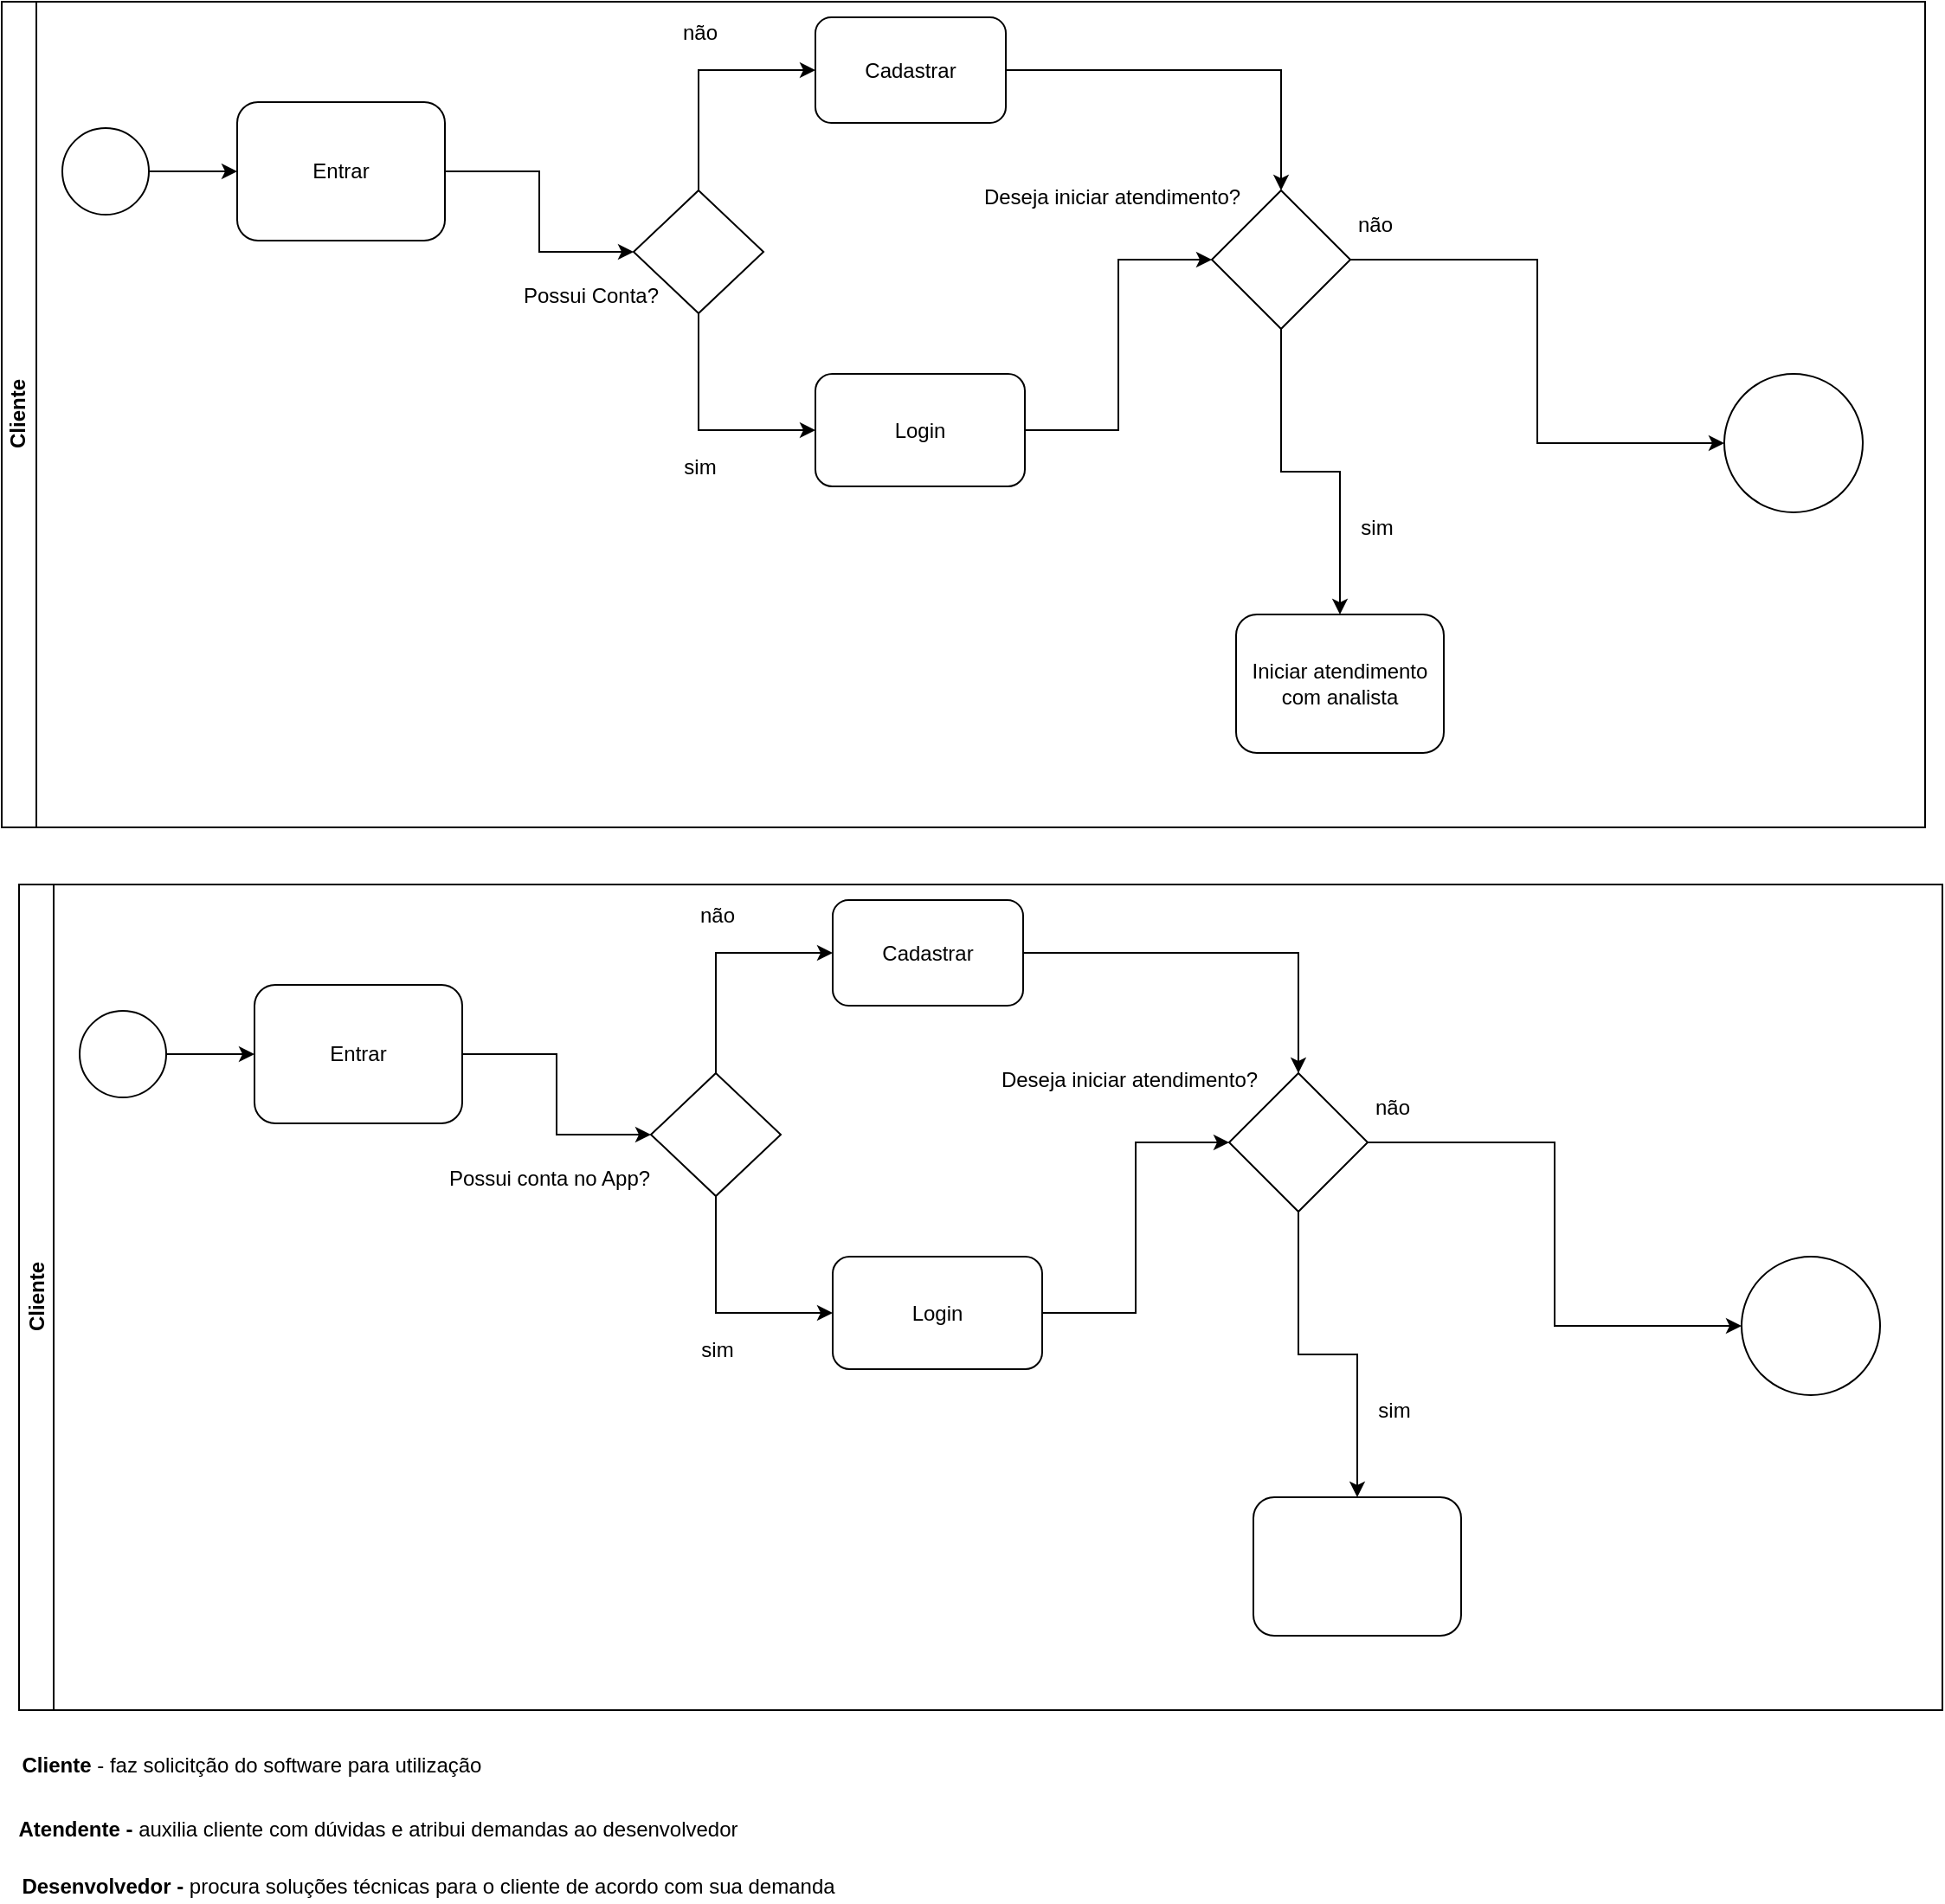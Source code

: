<mxfile version="14.5.7" type="device" pages="2"><diagram id="prtHgNgQTEPvFCAcTncT" name="Diagrama - Fluxo de Negócios [Em Desenvolvimento]"><mxGraphModel dx="1022" dy="403" grid="0" gridSize="10" guides="1" tooltips="1" connect="1" arrows="1" fold="1" page="1" pageScale="1" pageWidth="827" pageHeight="1169" math="0" shadow="0"><root><mxCell id="0"/><mxCell id="1" parent="0"/><mxCell id="TJ3QY4TWC96f9NQXrMRb-10" value="Cliente" style="swimlane;html=1;horizontal=0;startSize=20;" parent="1" vertex="1"><mxGeometry x="29" y="10" width="1111" height="477" as="geometry"/></mxCell><mxCell id="TJ3QY4TWC96f9NQXrMRb-11" style="edgeStyle=orthogonalEdgeStyle;rounded=0;orthogonalLoop=1;jettySize=auto;html=1;exitX=1;exitY=0.5;exitDx=0;exitDy=0;entryX=0;entryY=0.5;entryDx=0;entryDy=0;" parent="TJ3QY4TWC96f9NQXrMRb-10" source="TJ3QY4TWC96f9NQXrMRb-12" target="TJ3QY4TWC96f9NQXrMRb-14" edge="1"><mxGeometry relative="1" as="geometry"/></mxCell><mxCell id="TJ3QY4TWC96f9NQXrMRb-12" value="" style="shape=mxgraph.bpmn.shape;html=1;verticalLabelPosition=bottom;labelBackgroundColor=#ffffff;verticalAlign=top;align=center;perimeter=ellipsePerimeter;outlineConnect=0;outline=standard;symbol=general;" parent="TJ3QY4TWC96f9NQXrMRb-10" vertex="1"><mxGeometry x="35" y="73" width="50" height="50" as="geometry"/></mxCell><mxCell id="TJ3QY4TWC96f9NQXrMRb-13" style="edgeStyle=orthogonalEdgeStyle;rounded=0;orthogonalLoop=1;jettySize=auto;html=1;exitX=1;exitY=0.5;exitDx=0;exitDy=0;entryX=0;entryY=0.5;entryDx=0;entryDy=0;" parent="TJ3QY4TWC96f9NQXrMRb-10" source="TJ3QY4TWC96f9NQXrMRb-14" target="TJ3QY4TWC96f9NQXrMRb-17" edge="1"><mxGeometry relative="1" as="geometry"/></mxCell><mxCell id="TJ3QY4TWC96f9NQXrMRb-14" value="Entrar" style="shape=ext;rounded=1;html=1;whiteSpace=wrap;" parent="TJ3QY4TWC96f9NQXrMRb-10" vertex="1"><mxGeometry x="136" y="58" width="120" height="80" as="geometry"/></mxCell><mxCell id="TJ3QY4TWC96f9NQXrMRb-15" style="edgeStyle=orthogonalEdgeStyle;rounded=0;orthogonalLoop=1;jettySize=auto;html=1;exitX=0.5;exitY=0;exitDx=0;exitDy=0;entryX=0;entryY=0.5;entryDx=0;entryDy=0;" parent="TJ3QY4TWC96f9NQXrMRb-10" source="TJ3QY4TWC96f9NQXrMRb-17" target="TJ3QY4TWC96f9NQXrMRb-21" edge="1"><mxGeometry relative="1" as="geometry"/></mxCell><mxCell id="TJ3QY4TWC96f9NQXrMRb-16" style="edgeStyle=orthogonalEdgeStyle;rounded=0;orthogonalLoop=1;jettySize=auto;html=1;exitX=0.5;exitY=1;exitDx=0;exitDy=0;entryX=0;entryY=0.5;entryDx=0;entryDy=0;" parent="TJ3QY4TWC96f9NQXrMRb-10" source="TJ3QY4TWC96f9NQXrMRb-17" target="TJ3QY4TWC96f9NQXrMRb-19" edge="1"><mxGeometry relative="1" as="geometry"/></mxCell><mxCell id="TJ3QY4TWC96f9NQXrMRb-17" value="" style="rhombus;whiteSpace=wrap;html=1;" parent="TJ3QY4TWC96f9NQXrMRb-10" vertex="1"><mxGeometry x="365" y="109" width="75" height="71" as="geometry"/></mxCell><mxCell id="TJ3QY4TWC96f9NQXrMRb-18" style="edgeStyle=orthogonalEdgeStyle;rounded=0;orthogonalLoop=1;jettySize=auto;html=1;exitX=1;exitY=0.5;exitDx=0;exitDy=0;entryX=0;entryY=0.5;entryDx=0;entryDy=0;" parent="TJ3QY4TWC96f9NQXrMRb-10" source="TJ3QY4TWC96f9NQXrMRb-19" target="TJ3QY4TWC96f9NQXrMRb-27" edge="1"><mxGeometry relative="1" as="geometry"/></mxCell><mxCell id="TJ3QY4TWC96f9NQXrMRb-19" value="Login" style="shape=ext;rounded=1;html=1;whiteSpace=wrap;" parent="TJ3QY4TWC96f9NQXrMRb-10" vertex="1"><mxGeometry x="470" y="215" width="121" height="65" as="geometry"/></mxCell><mxCell id="TJ3QY4TWC96f9NQXrMRb-20" style="edgeStyle=orthogonalEdgeStyle;rounded=0;orthogonalLoop=1;jettySize=auto;html=1;exitX=1;exitY=0.5;exitDx=0;exitDy=0;entryX=0.5;entryY=0;entryDx=0;entryDy=0;" parent="TJ3QY4TWC96f9NQXrMRb-10" source="TJ3QY4TWC96f9NQXrMRb-21" target="TJ3QY4TWC96f9NQXrMRb-27" edge="1"><mxGeometry relative="1" as="geometry"><mxPoint x="713" y="53" as="targetPoint"/></mxGeometry></mxCell><mxCell id="TJ3QY4TWC96f9NQXrMRb-21" value="Cadastrar" style="shape=ext;rounded=1;html=1;whiteSpace=wrap;" parent="TJ3QY4TWC96f9NQXrMRb-10" vertex="1"><mxGeometry x="470" y="9" width="110" height="61" as="geometry"/></mxCell><mxCell id="TJ3QY4TWC96f9NQXrMRb-22" value="Possui Conta?" style="text;html=1;align=center;verticalAlign=middle;resizable=0;points=[];autosize=1;" parent="TJ3QY4TWC96f9NQXrMRb-10" vertex="1"><mxGeometry x="295" y="160" width="90" height="20" as="geometry"/></mxCell><mxCell id="TJ3QY4TWC96f9NQXrMRb-23" value="sim" style="text;html=1;align=center;verticalAlign=middle;resizable=0;points=[];autosize=1;" parent="TJ3QY4TWC96f9NQXrMRb-10" vertex="1"><mxGeometry x="388" y="260" width="29" height="18" as="geometry"/></mxCell><mxCell id="TJ3QY4TWC96f9NQXrMRb-24" value="não" style="text;html=1;align=center;verticalAlign=middle;resizable=0;points=[];autosize=1;" parent="TJ3QY4TWC96f9NQXrMRb-10" vertex="1"><mxGeometry x="388" y="9" width="30" height="18" as="geometry"/></mxCell><mxCell id="TJ3QY4TWC96f9NQXrMRb-25" style="edgeStyle=orthogonalEdgeStyle;rounded=0;orthogonalLoop=1;jettySize=auto;html=1;exitX=1;exitY=0.5;exitDx=0;exitDy=0;entryX=0;entryY=0.5;entryDx=0;entryDy=0;" parent="TJ3QY4TWC96f9NQXrMRb-10" source="TJ3QY4TWC96f9NQXrMRb-27" target="TJ3QY4TWC96f9NQXrMRb-29" edge="1"><mxGeometry relative="1" as="geometry"/></mxCell><mxCell id="TJ3QY4TWC96f9NQXrMRb-26" style="edgeStyle=orthogonalEdgeStyle;rounded=0;orthogonalLoop=1;jettySize=auto;html=1;exitX=0.5;exitY=1;exitDx=0;exitDy=0;entryX=0.5;entryY=0;entryDx=0;entryDy=0;" parent="TJ3QY4TWC96f9NQXrMRb-10" source="TJ3QY4TWC96f9NQXrMRb-27" target="TJ3QY4TWC96f9NQXrMRb-32" edge="1"><mxGeometry relative="1" as="geometry"/></mxCell><mxCell id="TJ3QY4TWC96f9NQXrMRb-27" value="" style="rhombus;whiteSpace=wrap;html=1;" parent="TJ3QY4TWC96f9NQXrMRb-10" vertex="1"><mxGeometry x="699" y="109" width="80" height="80" as="geometry"/></mxCell><mxCell id="TJ3QY4TWC96f9NQXrMRb-28" value="Deseja iniciar atendimento?&lt;br&gt;" style="text;html=1;align=center;verticalAlign=middle;resizable=0;points=[];autosize=1;" parent="TJ3QY4TWC96f9NQXrMRb-10" vertex="1"><mxGeometry x="561" y="103" width="160" height="20" as="geometry"/></mxCell><mxCell id="TJ3QY4TWC96f9NQXrMRb-29" value="" style="ellipse;whiteSpace=wrap;html=1;aspect=fixed;" parent="TJ3QY4TWC96f9NQXrMRb-10" vertex="1"><mxGeometry x="995" y="215" width="80" height="80" as="geometry"/></mxCell><mxCell id="TJ3QY4TWC96f9NQXrMRb-30" value="não" style="text;html=1;align=center;verticalAlign=middle;resizable=0;points=[];autosize=1;" parent="TJ3QY4TWC96f9NQXrMRb-10" vertex="1"><mxGeometry x="778" y="120" width="30" height="18" as="geometry"/></mxCell><mxCell id="TJ3QY4TWC96f9NQXrMRb-31" value="sim" style="text;html=1;align=center;verticalAlign=middle;resizable=0;points=[];autosize=1;" parent="TJ3QY4TWC96f9NQXrMRb-10" vertex="1"><mxGeometry x="779" y="295" width="29" height="18" as="geometry"/></mxCell><mxCell id="TJ3QY4TWC96f9NQXrMRb-32" value="Iniciar atendimento com analista" style="shape=ext;rounded=1;html=1;whiteSpace=wrap;" parent="TJ3QY4TWC96f9NQXrMRb-10" vertex="1"><mxGeometry x="713" y="354" width="120" height="80" as="geometry"/></mxCell><mxCell id="TJ3QY4TWC96f9NQXrMRb-33" value="Cliente" style="swimlane;html=1;horizontal=0;startSize=20;" parent="1" vertex="1"><mxGeometry x="39" y="520" width="1111" height="477" as="geometry"/></mxCell><mxCell id="TJ3QY4TWC96f9NQXrMRb-34" style="edgeStyle=orthogonalEdgeStyle;rounded=0;orthogonalLoop=1;jettySize=auto;html=1;exitX=1;exitY=0.5;exitDx=0;exitDy=0;entryX=0;entryY=0.5;entryDx=0;entryDy=0;" parent="TJ3QY4TWC96f9NQXrMRb-33" source="TJ3QY4TWC96f9NQXrMRb-35" target="TJ3QY4TWC96f9NQXrMRb-37" edge="1"><mxGeometry relative="1" as="geometry"/></mxCell><mxCell id="TJ3QY4TWC96f9NQXrMRb-35" value="" style="shape=mxgraph.bpmn.shape;html=1;verticalLabelPosition=bottom;labelBackgroundColor=#ffffff;verticalAlign=top;align=center;perimeter=ellipsePerimeter;outlineConnect=0;outline=standard;symbol=general;" parent="TJ3QY4TWC96f9NQXrMRb-33" vertex="1"><mxGeometry x="35" y="73" width="50" height="50" as="geometry"/></mxCell><mxCell id="TJ3QY4TWC96f9NQXrMRb-36" style="edgeStyle=orthogonalEdgeStyle;rounded=0;orthogonalLoop=1;jettySize=auto;html=1;exitX=1;exitY=0.5;exitDx=0;exitDy=0;entryX=0;entryY=0.5;entryDx=0;entryDy=0;" parent="TJ3QY4TWC96f9NQXrMRb-33" source="TJ3QY4TWC96f9NQXrMRb-37" target="TJ3QY4TWC96f9NQXrMRb-40" edge="1"><mxGeometry relative="1" as="geometry"/></mxCell><mxCell id="TJ3QY4TWC96f9NQXrMRb-37" value="Entrar" style="shape=ext;rounded=1;html=1;whiteSpace=wrap;" parent="TJ3QY4TWC96f9NQXrMRb-33" vertex="1"><mxGeometry x="136" y="58" width="120" height="80" as="geometry"/></mxCell><mxCell id="TJ3QY4TWC96f9NQXrMRb-38" style="edgeStyle=orthogonalEdgeStyle;rounded=0;orthogonalLoop=1;jettySize=auto;html=1;exitX=0.5;exitY=0;exitDx=0;exitDy=0;entryX=0;entryY=0.5;entryDx=0;entryDy=0;" parent="TJ3QY4TWC96f9NQXrMRb-33" source="TJ3QY4TWC96f9NQXrMRb-40" target="TJ3QY4TWC96f9NQXrMRb-44" edge="1"><mxGeometry relative="1" as="geometry"/></mxCell><mxCell id="TJ3QY4TWC96f9NQXrMRb-39" style="edgeStyle=orthogonalEdgeStyle;rounded=0;orthogonalLoop=1;jettySize=auto;html=1;exitX=0.5;exitY=1;exitDx=0;exitDy=0;entryX=0;entryY=0.5;entryDx=0;entryDy=0;" parent="TJ3QY4TWC96f9NQXrMRb-33" source="TJ3QY4TWC96f9NQXrMRb-40" target="TJ3QY4TWC96f9NQXrMRb-42" edge="1"><mxGeometry relative="1" as="geometry"/></mxCell><mxCell id="TJ3QY4TWC96f9NQXrMRb-40" value="" style="rhombus;whiteSpace=wrap;html=1;" parent="TJ3QY4TWC96f9NQXrMRb-33" vertex="1"><mxGeometry x="365" y="109" width="75" height="71" as="geometry"/></mxCell><mxCell id="TJ3QY4TWC96f9NQXrMRb-41" style="edgeStyle=orthogonalEdgeStyle;rounded=0;orthogonalLoop=1;jettySize=auto;html=1;exitX=1;exitY=0.5;exitDx=0;exitDy=0;entryX=0;entryY=0.5;entryDx=0;entryDy=0;" parent="TJ3QY4TWC96f9NQXrMRb-33" source="TJ3QY4TWC96f9NQXrMRb-42" target="TJ3QY4TWC96f9NQXrMRb-50" edge="1"><mxGeometry relative="1" as="geometry"/></mxCell><mxCell id="TJ3QY4TWC96f9NQXrMRb-42" value="Login" style="shape=ext;rounded=1;html=1;whiteSpace=wrap;" parent="TJ3QY4TWC96f9NQXrMRb-33" vertex="1"><mxGeometry x="470" y="215" width="121" height="65" as="geometry"/></mxCell><mxCell id="TJ3QY4TWC96f9NQXrMRb-43" style="edgeStyle=orthogonalEdgeStyle;rounded=0;orthogonalLoop=1;jettySize=auto;html=1;exitX=1;exitY=0.5;exitDx=0;exitDy=0;entryX=0.5;entryY=0;entryDx=0;entryDy=0;" parent="TJ3QY4TWC96f9NQXrMRb-33" source="TJ3QY4TWC96f9NQXrMRb-44" target="TJ3QY4TWC96f9NQXrMRb-50" edge="1"><mxGeometry relative="1" as="geometry"><mxPoint x="713" y="53" as="targetPoint"/></mxGeometry></mxCell><mxCell id="TJ3QY4TWC96f9NQXrMRb-44" value="Cadastrar" style="shape=ext;rounded=1;html=1;whiteSpace=wrap;" parent="TJ3QY4TWC96f9NQXrMRb-33" vertex="1"><mxGeometry x="470" y="9" width="110" height="61" as="geometry"/></mxCell><mxCell id="TJ3QY4TWC96f9NQXrMRb-45" value="Possui conta no App?" style="text;html=1;align=center;verticalAlign=middle;resizable=0;points=[];autosize=1;" parent="TJ3QY4TWC96f9NQXrMRb-33" vertex="1"><mxGeometry x="241" y="160" width="130" height="20" as="geometry"/></mxCell><mxCell id="TJ3QY4TWC96f9NQXrMRb-46" value="sim" style="text;html=1;align=center;verticalAlign=middle;resizable=0;points=[];autosize=1;" parent="TJ3QY4TWC96f9NQXrMRb-33" vertex="1"><mxGeometry x="388" y="260" width="29" height="18" as="geometry"/></mxCell><mxCell id="TJ3QY4TWC96f9NQXrMRb-47" value="não" style="text;html=1;align=center;verticalAlign=middle;resizable=0;points=[];autosize=1;" parent="TJ3QY4TWC96f9NQXrMRb-33" vertex="1"><mxGeometry x="388" y="9" width="30" height="18" as="geometry"/></mxCell><mxCell id="TJ3QY4TWC96f9NQXrMRb-48" style="edgeStyle=orthogonalEdgeStyle;rounded=0;orthogonalLoop=1;jettySize=auto;html=1;exitX=1;exitY=0.5;exitDx=0;exitDy=0;entryX=0;entryY=0.5;entryDx=0;entryDy=0;" parent="TJ3QY4TWC96f9NQXrMRb-33" source="TJ3QY4TWC96f9NQXrMRb-50" target="TJ3QY4TWC96f9NQXrMRb-52" edge="1"><mxGeometry relative="1" as="geometry"/></mxCell><mxCell id="TJ3QY4TWC96f9NQXrMRb-49" style="edgeStyle=orthogonalEdgeStyle;rounded=0;orthogonalLoop=1;jettySize=auto;html=1;exitX=0.5;exitY=1;exitDx=0;exitDy=0;entryX=0.5;entryY=0;entryDx=0;entryDy=0;" parent="TJ3QY4TWC96f9NQXrMRb-33" source="TJ3QY4TWC96f9NQXrMRb-50" target="TJ3QY4TWC96f9NQXrMRb-55" edge="1"><mxGeometry relative="1" as="geometry"/></mxCell><mxCell id="TJ3QY4TWC96f9NQXrMRb-50" value="" style="rhombus;whiteSpace=wrap;html=1;" parent="TJ3QY4TWC96f9NQXrMRb-33" vertex="1"><mxGeometry x="699" y="109" width="80" height="80" as="geometry"/></mxCell><mxCell id="TJ3QY4TWC96f9NQXrMRb-51" value="Deseja iniciar atendimento?&lt;br&gt;" style="text;html=1;align=center;verticalAlign=middle;resizable=0;points=[];autosize=1;" parent="TJ3QY4TWC96f9NQXrMRb-33" vertex="1"><mxGeometry x="561" y="103" width="160" height="20" as="geometry"/></mxCell><mxCell id="TJ3QY4TWC96f9NQXrMRb-52" value="" style="ellipse;whiteSpace=wrap;html=1;aspect=fixed;" parent="TJ3QY4TWC96f9NQXrMRb-33" vertex="1"><mxGeometry x="995" y="215" width="80" height="80" as="geometry"/></mxCell><mxCell id="TJ3QY4TWC96f9NQXrMRb-53" value="não" style="text;html=1;align=center;verticalAlign=middle;resizable=0;points=[];autosize=1;" parent="TJ3QY4TWC96f9NQXrMRb-33" vertex="1"><mxGeometry x="778" y="120" width="30" height="18" as="geometry"/></mxCell><mxCell id="TJ3QY4TWC96f9NQXrMRb-54" value="sim" style="text;html=1;align=center;verticalAlign=middle;resizable=0;points=[];autosize=1;" parent="TJ3QY4TWC96f9NQXrMRb-33" vertex="1"><mxGeometry x="779" y="295" width="29" height="18" as="geometry"/></mxCell><mxCell id="TJ3QY4TWC96f9NQXrMRb-55" value="" style="shape=ext;rounded=1;html=1;whiteSpace=wrap;" parent="TJ3QY4TWC96f9NQXrMRb-33" vertex="1"><mxGeometry x="713" y="354" width="120" height="80" as="geometry"/></mxCell><mxCell id="TJ3QY4TWC96f9NQXrMRb-56" value="&lt;b&gt;Desenvolvedor -&lt;/b&gt;&amp;nbsp;procura soluções técnicas para o cliente de acordo com sua demanda" style="text;html=1;align=center;verticalAlign=middle;resizable=0;points=[];autosize=1;" parent="1" vertex="1"><mxGeometry x="35" y="1090" width="479" height="18" as="geometry"/></mxCell><mxCell id="Ndp8B04FjwxyJZQ4uDT1-1" value="&lt;b&gt;Atendente -&lt;/b&gt;&amp;nbsp;auxilia cliente com dúvidas e atribui demandas ao desenvolvedor" style="text;html=1;align=center;verticalAlign=middle;resizable=0;points=[];autosize=1;" parent="1" vertex="1"><mxGeometry x="33" y="1057" width="425" height="18" as="geometry"/></mxCell><mxCell id="d4aziFRv8cZbH4XVvHJO-1" value="&lt;b&gt;Cliente&lt;/b&gt; - faz solicitção do software para utilização" style="text;html=1;align=center;verticalAlign=middle;resizable=0;points=[];autosize=1;" parent="1" vertex="1"><mxGeometry x="35" y="1020" width="275" height="18" as="geometry"/></mxCell></root></mxGraphModel></diagram><diagram id="kKI73SGe418W0014JvLl" name="Diagrama Funções"><mxGraphModel dx="1022" dy="403" grid="0" gridSize="10" guides="1" tooltips="1" connect="1" arrows="1" fold="1" page="1" pageScale="1" pageWidth="827" pageHeight="1169" math="0" shadow="0"><root><mxCell id="iP9uCCWAe9Rg9rIhW0n4-0"/><mxCell id="iP9uCCWAe9Rg9rIhW0n4-1" parent="iP9uCCWAe9Rg9rIhW0n4-0"/><mxCell id="iP9uCCWAe9Rg9rIhW0n4-23" value="É atentido por" style="rhombus;whiteSpace=wrap;html=1;" parent="iP9uCCWAe9Rg9rIhW0n4-1" vertex="1"><mxGeometry x="256" y="455" width="120" height="80" as="geometry"/></mxCell><mxCell id="iP9uCCWAe9Rg9rIhW0n4-25" value="" style="endArrow=none;html=1;entryX=0.5;entryY=1;entryDx=0;entryDy=0;" parent="iP9uCCWAe9Rg9rIhW0n4-1" target="iP9uCCWAe9Rg9rIhW0n4-23" edge="1"><mxGeometry width="50" height="50" relative="1" as="geometry"><mxPoint x="316" y="600" as="sourcePoint"/><mxPoint x="326" y="560" as="targetPoint"/></mxGeometry></mxCell><mxCell id="iP9uCCWAe9Rg9rIhW0n4-26" value="Atendente" style="rounded=0;whiteSpace=wrap;html=1;" parent="iP9uCCWAe9Rg9rIhW0n4-1" vertex="1"><mxGeometry x="256" y="600" width="120" height="50" as="geometry"/></mxCell><mxCell id="iP9uCCWAe9Rg9rIhW0n4-27" value="(1,1)" style="text;html=1;align=center;verticalAlign=middle;resizable=0;points=[];autosize=1;" parent="iP9uCCWAe9Rg9rIhW0n4-1" vertex="1"><mxGeometry x="329" y="550" width="40" height="20" as="geometry"/></mxCell><mxCell id="iP9uCCWAe9Rg9rIhW0n4-28" value="Id_atendente" style="ellipse;whiteSpace=wrap;html=1;" parent="iP9uCCWAe9Rg9rIhW0n4-1" vertex="1"><mxGeometry x="96" y="600" width="90" height="50" as="geometry"/></mxCell><mxCell id="d355NABNTnH9joDS9CvH-1" value="Atribui demanda para" style="rhombus;whiteSpace=wrap;html=1;" parent="iP9uCCWAe9Rg9rIhW0n4-1" vertex="1"><mxGeometry x="230.75" y="708" width="170.5" height="117" as="geometry"/></mxCell><mxCell id="d355NABNTnH9joDS9CvH-2" value="(1,1)" style="text;html=1;align=center;verticalAlign=middle;resizable=0;points=[];autosize=1;" parent="iP9uCCWAe9Rg9rIhW0n4-1" vertex="1"><mxGeometry x="331" y="695" width="40" height="20" as="geometry"/></mxCell><mxCell id="UGJzMLAPO6Lvd3I3_M3K-0" value="" style="endArrow=none;html=1;entryX=0.5;entryY=1;entryDx=0;entryDy=0;exitX=0.5;exitY=0;exitDx=0;exitDy=0;" parent="iP9uCCWAe9Rg9rIhW0n4-1" source="d355NABNTnH9joDS9CvH-1" target="iP9uCCWAe9Rg9rIhW0n4-26" edge="1"><mxGeometry width="50" height="50" relative="1" as="geometry"><mxPoint x="315.29" y="730" as="sourcePoint"/><mxPoint x="315.29" y="660" as="targetPoint"/></mxGeometry></mxCell><mxCell id="UGJzMLAPO6Lvd3I3_M3K-2" value="Analista" style="rounded=0;whiteSpace=wrap;html=1;" parent="iP9uCCWAe9Rg9rIhW0n4-1" vertex="1"><mxGeometry x="256" y="870" width="120" height="50" as="geometry"/></mxCell><mxCell id="-edCyWAtzwLx8c1CLs_a-1" value="Fornecedor" style="rounded=1;whiteSpace=wrap;html=1;" parent="iP9uCCWAe9Rg9rIhW0n4-1" vertex="1"><mxGeometry x="126" y="198" width="120" height="60" as="geometry"/></mxCell><mxCell id="-edCyWAtzwLx8c1CLs_a-7" value="CNPJ" style="ellipse;whiteSpace=wrap;html=1;" parent="iP9uCCWAe9Rg9rIhW0n4-1" vertex="1"><mxGeometry x="196" y="93" width="80" height="50" as="geometry"/></mxCell><mxCell id="-edCyWAtzwLx8c1CLs_a-20" value="" style="endArrow=none;html=1;entryX=0.5;entryY=1;entryDx=0;entryDy=0;exitX=0.5;exitY=0;exitDx=0;exitDy=0;" parent="iP9uCCWAe9Rg9rIhW0n4-1" source="UGJzMLAPO6Lvd3I3_M3K-2" target="d355NABNTnH9joDS9CvH-1" edge="1"><mxGeometry width="50" height="50" relative="1" as="geometry"><mxPoint x="291" y="900" as="sourcePoint"/><mxPoint x="341" y="850" as="targetPoint"/></mxGeometry></mxCell><mxCell id="-edCyWAtzwLx8c1CLs_a-22" value="Id_analisita" style="ellipse;whiteSpace=wrap;html=1;" parent="iP9uCCWAe9Rg9rIhW0n4-1" vertex="1"><mxGeometry x="496" y="870" width="90" height="50" as="geometry"/></mxCell><mxCell id="-edCyWAtzwLx8c1CLs_a-23" value="" style="endArrow=none;html=1;entryX=0;entryY=0.5;entryDx=0;entryDy=0;exitX=1;exitY=0.5;exitDx=0;exitDy=0;" parent="iP9uCCWAe9Rg9rIhW0n4-1" source="UGJzMLAPO6Lvd3I3_M3K-2" target="-edCyWAtzwLx8c1CLs_a-22" edge="1"><mxGeometry width="50" height="50" relative="1" as="geometry"><mxPoint x="375" y="934.17" as="sourcePoint"/><mxPoint x="445" y="934.17" as="targetPoint"/></mxGeometry></mxCell><mxCell id="-edCyWAtzwLx8c1CLs_a-24" value="(1,1)" style="text;html=1;align=center;verticalAlign=middle;resizable=0;points=[];autosize=1;" parent="iP9uCCWAe9Rg9rIhW0n4-1" vertex="1"><mxGeometry x="336" y="830" width="40" height="20" as="geometry"/></mxCell><mxCell id="-edCyWAtzwLx8c1CLs_a-25" value="" style="endArrow=none;html=1;entryX=0;entryY=0.5;entryDx=0;entryDy=0;exitX=1;exitY=0.5;exitDx=0;exitDy=0;" parent="iP9uCCWAe9Rg9rIhW0n4-1" source="iP9uCCWAe9Rg9rIhW0n4-28" target="iP9uCCWAe9Rg9rIhW0n4-26" edge="1"><mxGeometry width="50" height="50" relative="1" as="geometry"><mxPoint x="196" y="650" as="sourcePoint"/><mxPoint x="246" y="600" as="targetPoint"/></mxGeometry></mxCell><mxCell id="-edCyWAtzwLx8c1CLs_a-30" value="Nome" style="ellipse;whiteSpace=wrap;html=1;" parent="iP9uCCWAe9Rg9rIhW0n4-1" vertex="1"><mxGeometry x="46" y="98" width="100" height="40" as="geometry"/></mxCell><mxCell id="-edCyWAtzwLx8c1CLs_a-32" value="Endereço" style="ellipse;whiteSpace=wrap;html=1;" parent="iP9uCCWAe9Rg9rIhW0n4-1" vertex="1"><mxGeometry x="326" y="98" width="80" height="40" as="geometry"/></mxCell><mxCell id="-edCyWAtzwLx8c1CLs_a-33" value="" style="endArrow=none;html=1;entryX=0;entryY=1;entryDx=0;entryDy=0;exitX=1;exitY=0;exitDx=0;exitDy=0;" parent="iP9uCCWAe9Rg9rIhW0n4-1" source="-edCyWAtzwLx8c1CLs_a-1" target="-edCyWAtzwLx8c1CLs_a-32" edge="1"><mxGeometry width="50" height="50" relative="1" as="geometry"><mxPoint x="276" y="183" as="sourcePoint"/><mxPoint x="366" y="218" as="targetPoint"/></mxGeometry></mxCell><mxCell id="-edCyWAtzwLx8c1CLs_a-34" value="Número" style="ellipse;whiteSpace=wrap;html=1;" parent="iP9uCCWAe9Rg9rIhW0n4-1" vertex="1"><mxGeometry x="416" y="208" width="80" height="40" as="geometry"/></mxCell><mxCell id="-edCyWAtzwLx8c1CLs_a-35" value="" style="endArrow=none;html=1;entryX=0.5;entryY=0;entryDx=0;entryDy=0;exitX=1;exitY=1;exitDx=0;exitDy=0;" parent="iP9uCCWAe9Rg9rIhW0n4-1" source="-edCyWAtzwLx8c1CLs_a-32" target="-edCyWAtzwLx8c1CLs_a-34" edge="1"><mxGeometry width="50" height="50" relative="1" as="geometry"><mxPoint x="406" y="278" as="sourcePoint"/><mxPoint x="456" y="228" as="targetPoint"/></mxGeometry></mxCell><mxCell id="-edCyWAtzwLx8c1CLs_a-36" value="" style="endArrow=none;html=1;entryX=0.5;entryY=1;entryDx=0;entryDy=0;exitX=0;exitY=0;exitDx=0;exitDy=0;" parent="iP9uCCWAe9Rg9rIhW0n4-1" source="-edCyWAtzwLx8c1CLs_a-1" target="-edCyWAtzwLx8c1CLs_a-30" edge="1"><mxGeometry width="50" height="50" relative="1" as="geometry"><mxPoint x="76" y="203" as="sourcePoint"/><mxPoint x="126" y="153" as="targetPoint"/></mxGeometry></mxCell><mxCell id="-edCyWAtzwLx8c1CLs_a-37" value="" style="endArrow=none;html=1;exitX=0.75;exitY=0;exitDx=0;exitDy=0;entryX=0.5;entryY=1;entryDx=0;entryDy=0;" parent="iP9uCCWAe9Rg9rIhW0n4-1" source="-edCyWAtzwLx8c1CLs_a-1" target="-edCyWAtzwLx8c1CLs_a-7" edge="1"><mxGeometry width="50" height="50" relative="1" as="geometry"><mxPoint x="226" y="188" as="sourcePoint"/><mxPoint x="276" y="138" as="targetPoint"/></mxGeometry></mxCell><mxCell id="-edCyWAtzwLx8c1CLs_a-38" value="CEP" style="ellipse;whiteSpace=wrap;html=1;" parent="iP9uCCWAe9Rg9rIhW0n4-1" vertex="1"><mxGeometry x="296" y="208" width="80" height="40" as="geometry"/></mxCell><mxCell id="-edCyWAtzwLx8c1CLs_a-40" value="" style="endArrow=none;html=1;entryX=0.5;entryY=0;entryDx=0;entryDy=0;exitX=0.31;exitY=0.994;exitDx=0;exitDy=0;exitPerimeter=0;" parent="iP9uCCWAe9Rg9rIhW0n4-1" source="-edCyWAtzwLx8c1CLs_a-32" target="-edCyWAtzwLx8c1CLs_a-38" edge="1"><mxGeometry width="50" height="50" relative="1" as="geometry"><mxPoint x="335.144" y="153.002" as="sourcePoint"/><mxPoint x="396.86" y="228.86" as="targetPoint"/></mxGeometry></mxCell><mxCell id="-edCyWAtzwLx8c1CLs_a-46" value="&amp;nbsp;(Restaurante)" style="rounded=0;whiteSpace=wrap;html=1;" parent="iP9uCCWAe9Rg9rIhW0n4-1" vertex="1"><mxGeometry x="256" y="334" width="120" height="50" as="geometry"/></mxCell><mxCell id="-edCyWAtzwLx8c1CLs_a-47" value="" style="endArrow=none;html=1;entryX=0.5;entryY=1;entryDx=0;entryDy=0;exitX=0.5;exitY=0;exitDx=0;exitDy=0;" parent="iP9uCCWAe9Rg9rIhW0n4-1" source="iP9uCCWAe9Rg9rIhW0n4-23" target="-edCyWAtzwLx8c1CLs_a-46" edge="1"><mxGeometry width="50" height="50" relative="1" as="geometry"><mxPoint x="313" y="455" as="sourcePoint"/><mxPoint x="313" y="240" as="targetPoint"/></mxGeometry></mxCell><mxCell id="-edCyWAtzwLx8c1CLs_a-49" value="CNPJ" style="ellipse;whiteSpace=wrap;html=1;" parent="iP9uCCWAe9Rg9rIhW0n4-1" vertex="1"><mxGeometry x="694.5" y="192" width="80" height="50" as="geometry"/></mxCell><mxCell id="-edCyWAtzwLx8c1CLs_a-50" value="" style="endArrow=none;html=1;entryX=0;entryY=0.5;entryDx=0;entryDy=0;exitX=1;exitY=0;exitDx=0;exitDy=0;" parent="iP9uCCWAe9Rg9rIhW0n4-1" source="-edCyWAtzwLx8c1CLs_a-46" target="-edCyWAtzwLx8c1CLs_a-49" edge="1"><mxGeometry width="50" height="50" relative="1" as="geometry"><mxPoint x="413.5" y="378" as="sourcePoint"/><mxPoint x="463.5" y="328" as="targetPoint"/></mxGeometry></mxCell><mxCell id="-edCyWAtzwLx8c1CLs_a-53" value="" style="endArrow=none;html=1;entryX=1;entryY=0.25;entryDx=0;entryDy=0;exitX=0;exitY=0;exitDx=0;exitDy=0;" parent="iP9uCCWAe9Rg9rIhW0n4-1" source="-edCyWAtzwLx8c1CLs_a-54" target="-edCyWAtzwLx8c1CLs_a-46" edge="1"><mxGeometry width="50" height="50" relative="1" as="geometry"><mxPoint x="576" y="525" as="sourcePoint"/><mxPoint x="534" y="475" as="targetPoint"/></mxGeometry></mxCell><mxCell id="-edCyWAtzwLx8c1CLs_a-54" value="Nome" style="ellipse;whiteSpace=wrap;html=1;" parent="iP9uCCWAe9Rg9rIhW0n4-1" vertex="1"><mxGeometry x="694.5" y="248" width="80" height="50" as="geometry"/></mxCell><mxCell id="-edCyWAtzwLx8c1CLs_a-56" value="(1,1)" style="text;html=1;align=center;verticalAlign=middle;resizable=0;points=[];autosize=1;" parent="iP9uCCWAe9Rg9rIhW0n4-1" vertex="1"><mxGeometry x="331" y="407" width="40" height="20" as="geometry"/></mxCell><mxCell id="-edCyWAtzwLx8c1CLs_a-58" value="Id_restaurante" style="ellipse;whiteSpace=wrap;html=1;" parent="iP9uCCWAe9Rg9rIhW0n4-1" vertex="1"><mxGeometry x="685" y="304" width="90" height="50" as="geometry"/></mxCell><mxCell id="-edCyWAtzwLx8c1CLs_a-59" value="" style="endArrow=none;html=1;entryX=1;entryY=0.5;entryDx=0;entryDy=0;exitX=0;exitY=0;exitDx=0;exitDy=0;" parent="iP9uCCWAe9Rg9rIhW0n4-1" source="-edCyWAtzwLx8c1CLs_a-58" target="-edCyWAtzwLx8c1CLs_a-46" edge="1"><mxGeometry width="50" height="50" relative="1" as="geometry"><mxPoint x="444" y="500" as="sourcePoint"/><mxPoint x="494" y="450" as="targetPoint"/></mxGeometry></mxCell><mxCell id="-edCyWAtzwLx8c1CLs_a-60" value="Email Corporativo" style="ellipse;whiteSpace=wrap;html=1;" parent="iP9uCCWAe9Rg9rIhW0n4-1" vertex="1"><mxGeometry x="678" y="358" width="113" height="61" as="geometry"/></mxCell><mxCell id="-edCyWAtzwLx8c1CLs_a-62" value="Senha" style="ellipse;whiteSpace=wrap;html=1;" parent="iP9uCCWAe9Rg9rIhW0n4-1" vertex="1"><mxGeometry x="684.5" y="427" width="100" height="60" as="geometry"/></mxCell><mxCell id="-edCyWAtzwLx8c1CLs_a-66" value="" style="endArrow=none;html=1;entryX=0;entryY=0.5;entryDx=0;entryDy=0;exitX=1;exitY=0.75;exitDx=0;exitDy=0;" parent="iP9uCCWAe9Rg9rIhW0n4-1" source="-edCyWAtzwLx8c1CLs_a-46" target="-edCyWAtzwLx8c1CLs_a-60" edge="1"><mxGeometry width="50" height="50" relative="1" as="geometry"><mxPoint x="383" y="363" as="sourcePoint"/><mxPoint x="751" y="497" as="targetPoint"/></mxGeometry></mxCell><mxCell id="-edCyWAtzwLx8c1CLs_a-76" value="" style="endArrow=none;html=1;entryX=1;entryY=1;entryDx=0;entryDy=0;exitX=0;exitY=0.5;exitDx=0;exitDy=0;" parent="iP9uCCWAe9Rg9rIhW0n4-1" source="-edCyWAtzwLx8c1CLs_a-62" target="-edCyWAtzwLx8c1CLs_a-46" edge="1"><mxGeometry width="50" height="50" relative="1" as="geometry"><mxPoint x="503" y="471" as="sourcePoint"/><mxPoint x="553" y="421" as="targetPoint"/></mxGeometry></mxCell><mxCell id="-edCyWAtzwLx8c1CLs_a-77" value="" style="endArrow=none;html=1;entryX=0.5;entryY=1;entryDx=0;entryDy=0;exitX=0.5;exitY=0;exitDx=0;exitDy=0;" parent="iP9uCCWAe9Rg9rIhW0n4-1" source="-edCyWAtzwLx8c1CLs_a-46" target="-edCyWAtzwLx8c1CLs_a-1" edge="1"><mxGeometry width="50" height="50" relative="1" as="geometry"><mxPoint x="174" y="332" as="sourcePoint"/><mxPoint x="224" y="282" as="targetPoint"/></mxGeometry></mxCell></root></mxGraphModel></diagram></mxfile>